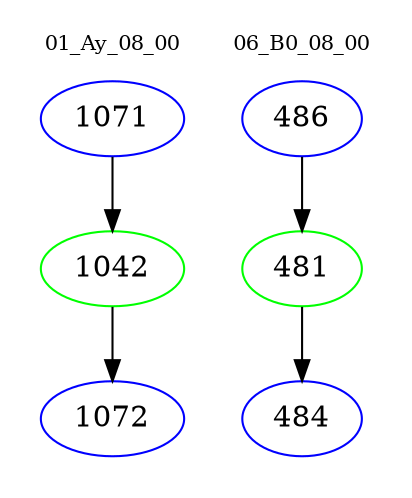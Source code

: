 digraph{
subgraph cluster_0 {
color = white
label = "01_Ay_08_00";
fontsize=10;
T0_1071 [label="1071", color="blue"]
T0_1071 -> T0_1042 [color="black"]
T0_1042 [label="1042", color="green"]
T0_1042 -> T0_1072 [color="black"]
T0_1072 [label="1072", color="blue"]
}
subgraph cluster_1 {
color = white
label = "06_B0_08_00";
fontsize=10;
T1_486 [label="486", color="blue"]
T1_486 -> T1_481 [color="black"]
T1_481 [label="481", color="green"]
T1_481 -> T1_484 [color="black"]
T1_484 [label="484", color="blue"]
}
}
